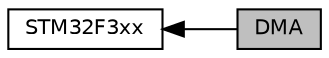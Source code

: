 digraph "DMA"
{
  edge [fontname="Helvetica",fontsize="10",labelfontname="Helvetica",labelfontsize="10"];
  node [fontname="Helvetica",fontsize="10",shape=record];
  rankdir=LR;
  Node1 [label="STM32F3xx",height=0.2,width=0.4,color="black", fillcolor="white", style="filled",URL="$group__STM32F3xx.html",tooltip="Libraries for ST Microelectronics STM32F3xx series. "];
  Node0 [label="DMA",height=0.2,width=0.4,color="black", fillcolor="grey75", style="filled", fontcolor="black"];
  Node1->Node0 [shape=plaintext, dir="back", style="solid"];
}
